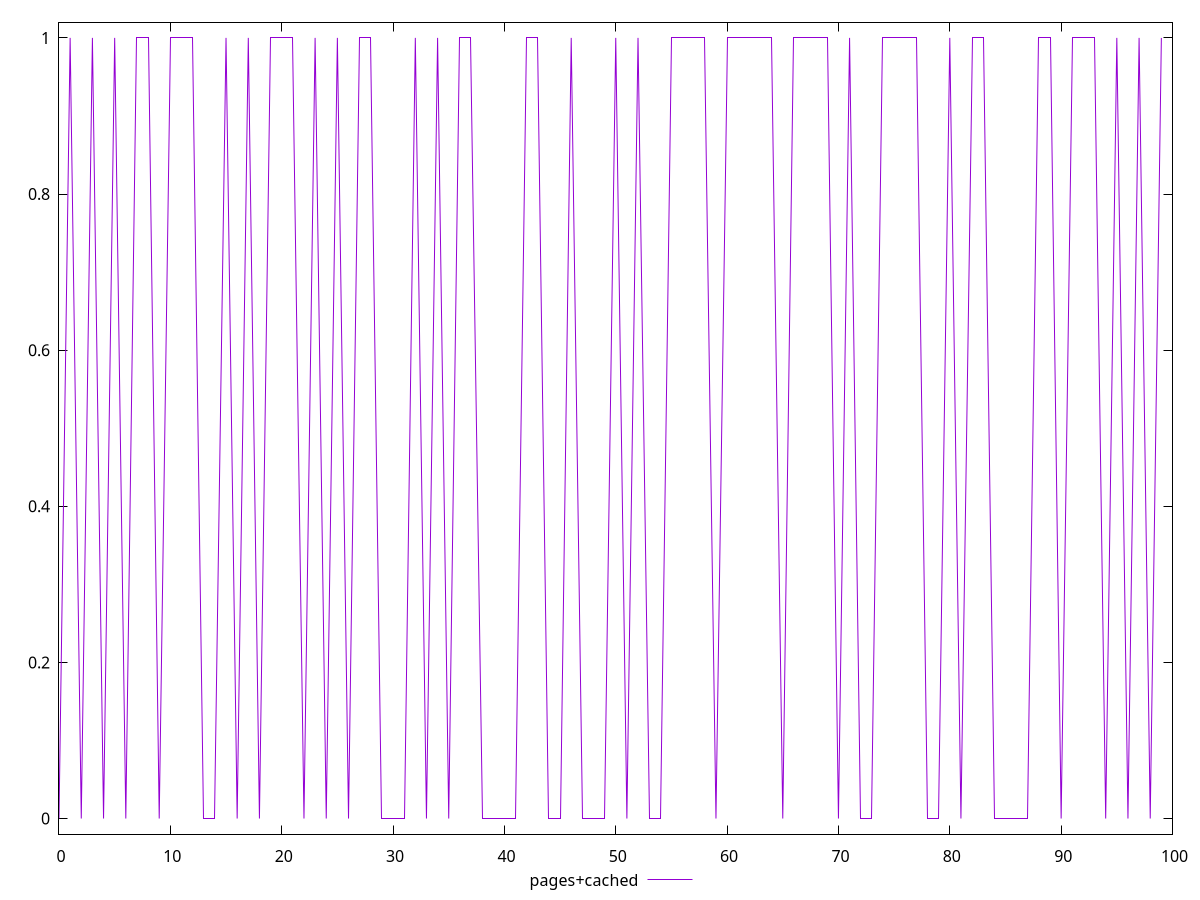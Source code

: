 $_pagesCached <<EOF
0
1
0
1
0
1
0
1
1
0
1
1
1
0
0
1
0
1
0
1
1
1
0
1
0
1
0
1
1
0
0
0
1
0
1
0
1
1
0
0
0
0
1
1
0
0
1
0
0
0
1
0
1
0
0
1
1
1
1
0
1
1
1
1
1
0
1
1
1
1
0
1
0
0
1
1
1
1
0
0
1
0
1
1
0
0
0
0
1
1
0
1
1
1
0
1
0
1
0
1
EOF
set key outside below
set terminal pngcairo
set output "report_00005_2020-11-02T22-26-11.212Z/third-party-summary/pages+cached//score.png"
set yrange [-0.02:1.02]
plot $_pagesCached title "pages+cached" with line ,